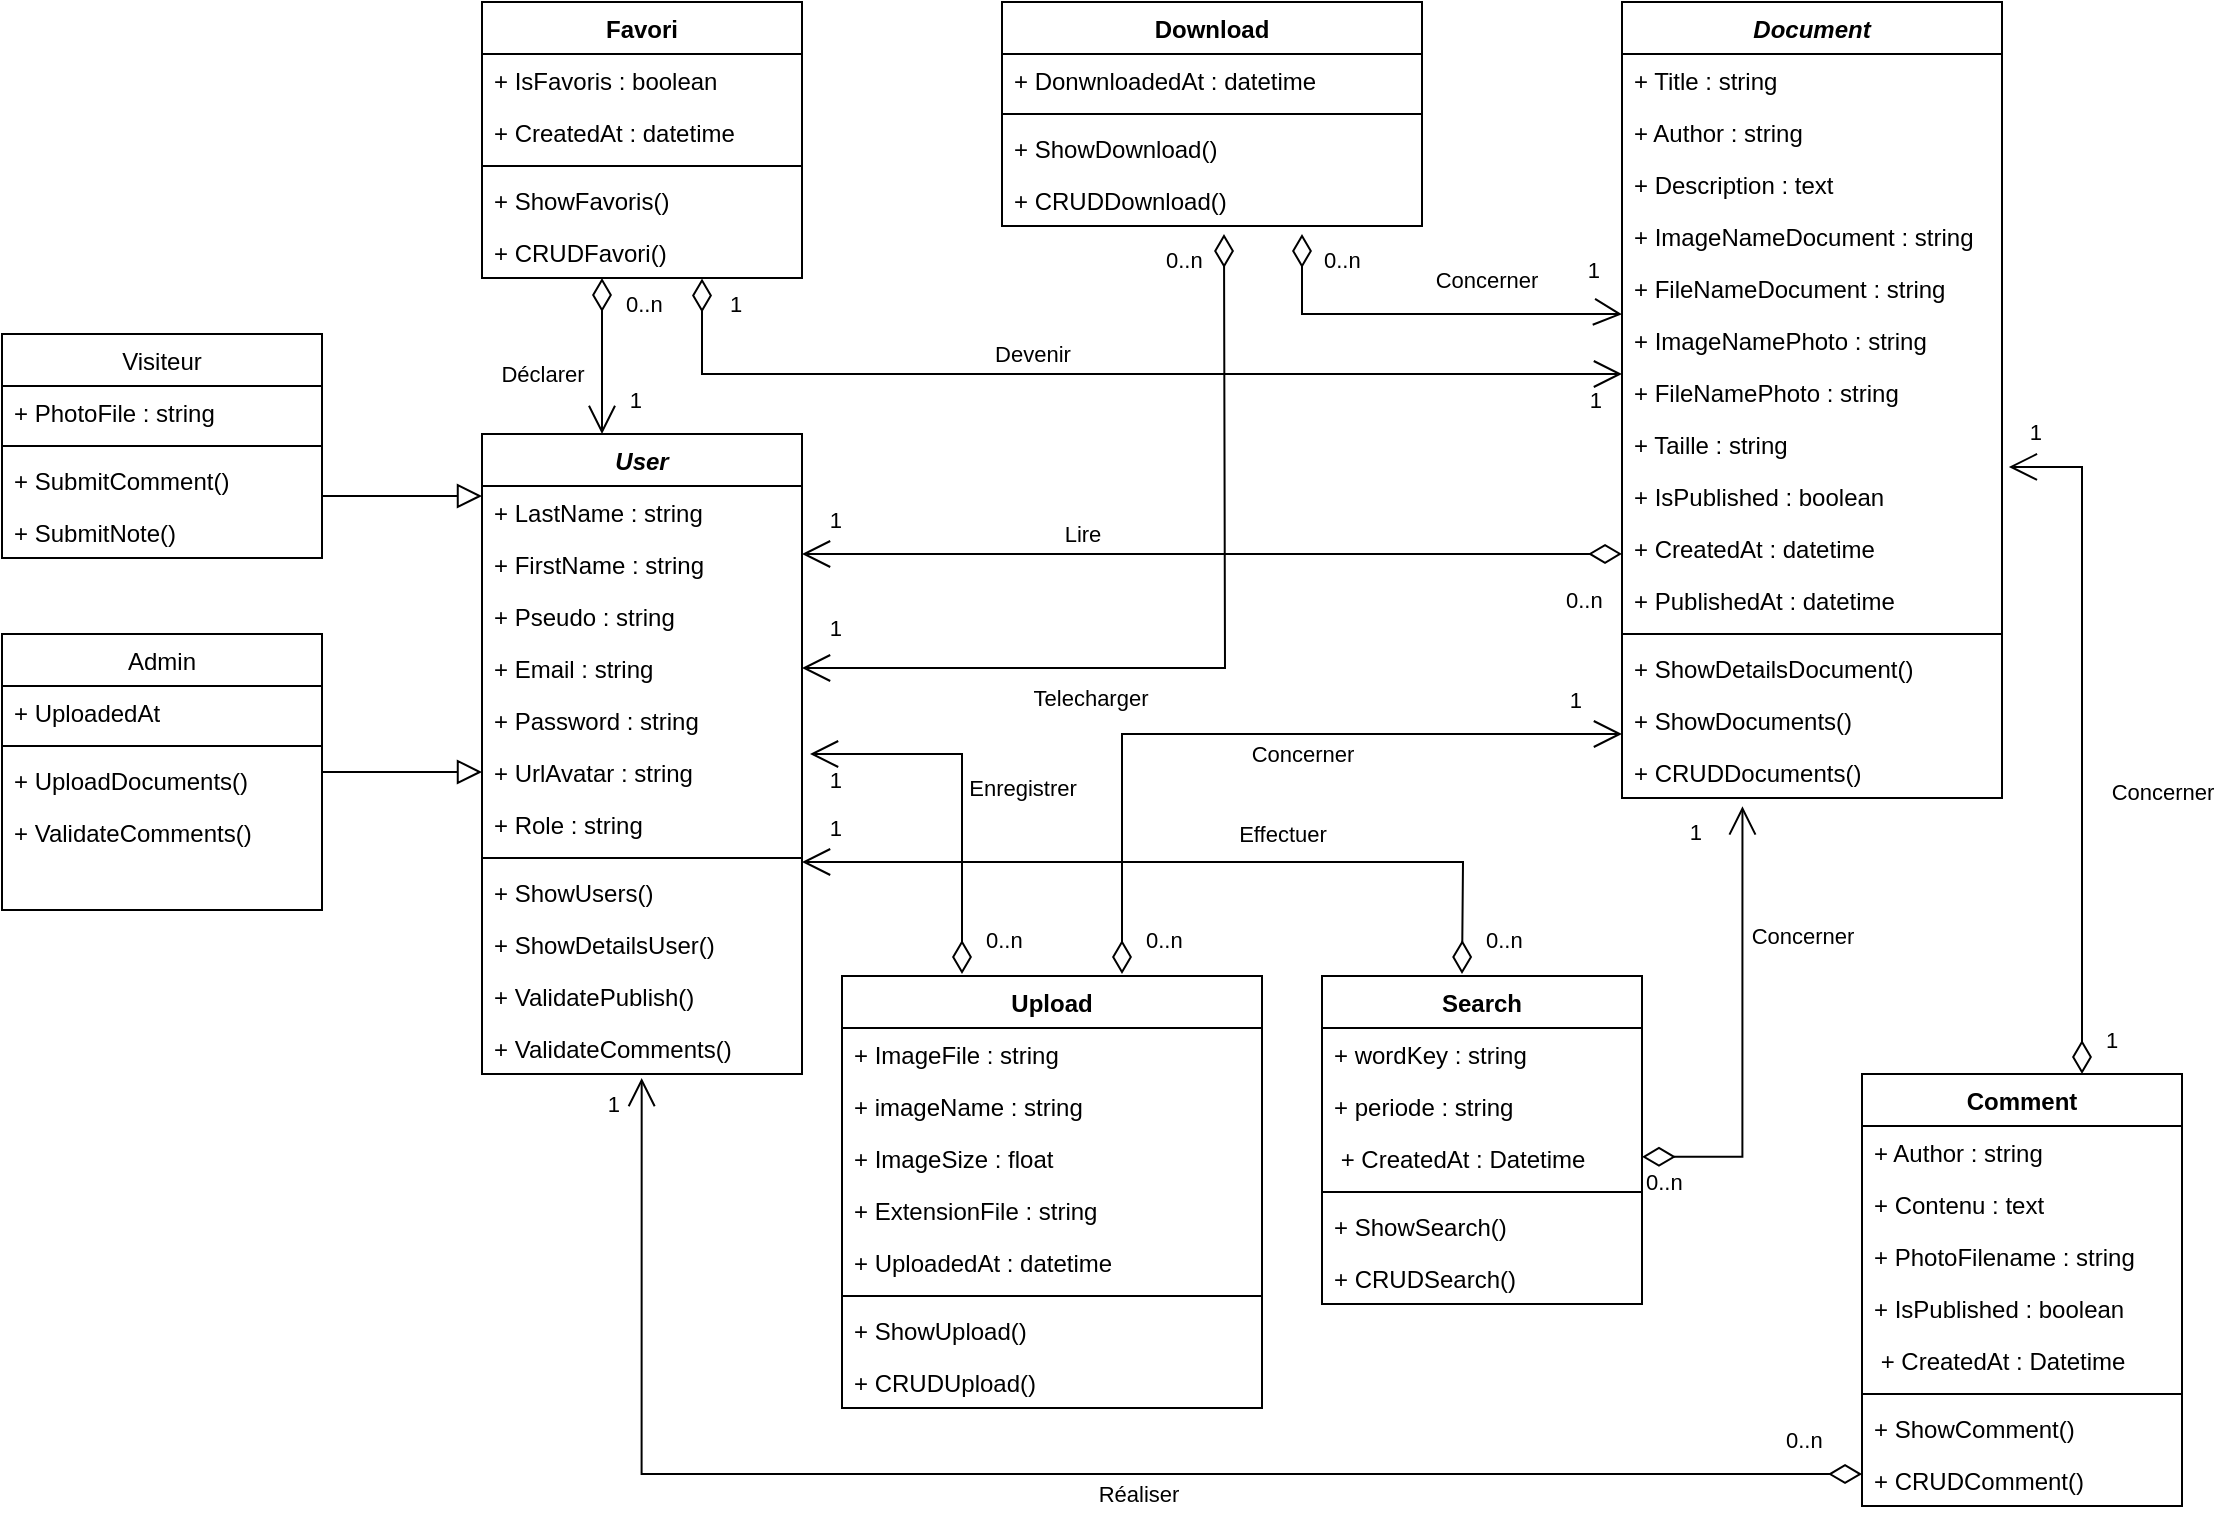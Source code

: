 <mxfile version="24.3.0" type="device">
  <diagram id="C5RBs43oDa-KdzZeNtuy" name="Page-1">
    <mxGraphModel dx="2093" dy="945" grid="1" gridSize="10" guides="1" tooltips="1" connect="1" arrows="1" fold="1" page="1" pageScale="1" pageWidth="1169" pageHeight="827" math="0" shadow="0">
      <root>
        <mxCell id="WIyWlLk6GJQsqaUBKTNV-0" />
        <mxCell id="WIyWlLk6GJQsqaUBKTNV-1" parent="WIyWlLk6GJQsqaUBKTNV-0" />
        <mxCell id="zkfFHV4jXpPFQw0GAbJ--0" value="User" style="swimlane;fontStyle=3;align=center;verticalAlign=top;childLayout=stackLayout;horizontal=1;startSize=26;horizontalStack=0;resizeParent=1;resizeLast=0;collapsible=1;marginBottom=0;rounded=0;shadow=0;strokeWidth=1;" parent="WIyWlLk6GJQsqaUBKTNV-1" vertex="1">
          <mxGeometry x="270" y="230" width="160" height="320" as="geometry">
            <mxRectangle x="220" y="120" width="160" height="26" as="alternateBounds" />
          </mxGeometry>
        </mxCell>
        <mxCell id="zkfFHV4jXpPFQw0GAbJ--1" value="+ LastName : string" style="text;align=left;verticalAlign=top;spacingLeft=4;spacingRight=4;overflow=hidden;rotatable=0;points=[[0,0.5],[1,0.5]];portConstraint=eastwest;" parent="zkfFHV4jXpPFQw0GAbJ--0" vertex="1">
          <mxGeometry y="26" width="160" height="26" as="geometry" />
        </mxCell>
        <mxCell id="0R2RcXGvPVhRUqyO5nps-0" value="+ FirstName : string" style="text;align=left;verticalAlign=top;spacingLeft=4;spacingRight=4;overflow=hidden;rotatable=0;points=[[0,0.5],[1,0.5]];portConstraint=eastwest;" parent="zkfFHV4jXpPFQw0GAbJ--0" vertex="1">
          <mxGeometry y="52" width="160" height="26" as="geometry" />
        </mxCell>
        <mxCell id="zkfFHV4jXpPFQw0GAbJ--2" value="+ Pseudo : string" style="text;align=left;verticalAlign=top;spacingLeft=4;spacingRight=4;overflow=hidden;rotatable=0;points=[[0,0.5],[1,0.5]];portConstraint=eastwest;rounded=0;shadow=0;html=0;" parent="zkfFHV4jXpPFQw0GAbJ--0" vertex="1">
          <mxGeometry y="78" width="160" height="26" as="geometry" />
        </mxCell>
        <mxCell id="0R2RcXGvPVhRUqyO5nps-1" value="+ Email : string" style="text;align=left;verticalAlign=top;spacingLeft=4;spacingRight=4;overflow=hidden;rotatable=0;points=[[0,0.5],[1,0.5]];portConstraint=eastwest;rounded=0;shadow=0;html=0;" parent="zkfFHV4jXpPFQw0GAbJ--0" vertex="1">
          <mxGeometry y="104" width="160" height="26" as="geometry" />
        </mxCell>
        <mxCell id="0R2RcXGvPVhRUqyO5nps-2" value="+ Password : string" style="text;align=left;verticalAlign=top;spacingLeft=4;spacingRight=4;overflow=hidden;rotatable=0;points=[[0,0.5],[1,0.5]];portConstraint=eastwest;rounded=0;shadow=0;html=0;" parent="zkfFHV4jXpPFQw0GAbJ--0" vertex="1">
          <mxGeometry y="130" width="160" height="26" as="geometry" />
        </mxCell>
        <mxCell id="05NE1yei_IyQvB8jAO2d-2" value="+ UrlAvatar : string" style="text;align=left;verticalAlign=top;spacingLeft=4;spacingRight=4;overflow=hidden;rotatable=0;points=[[0,0.5],[1,0.5]];portConstraint=eastwest;rounded=0;shadow=0;html=0;" parent="zkfFHV4jXpPFQw0GAbJ--0" vertex="1">
          <mxGeometry y="156" width="160" height="26" as="geometry" />
        </mxCell>
        <mxCell id="zkfFHV4jXpPFQw0GAbJ--3" value="+ Role : string" style="text;align=left;verticalAlign=top;spacingLeft=4;spacingRight=4;overflow=hidden;rotatable=0;points=[[0,0.5],[1,0.5]];portConstraint=eastwest;rounded=0;shadow=0;html=0;" parent="zkfFHV4jXpPFQw0GAbJ--0" vertex="1">
          <mxGeometry y="182" width="160" height="26" as="geometry" />
        </mxCell>
        <mxCell id="zkfFHV4jXpPFQw0GAbJ--4" value="" style="line;html=1;strokeWidth=1;align=left;verticalAlign=middle;spacingTop=-1;spacingLeft=3;spacingRight=3;rotatable=0;labelPosition=right;points=[];portConstraint=eastwest;" parent="zkfFHV4jXpPFQw0GAbJ--0" vertex="1">
          <mxGeometry y="208" width="160" height="8" as="geometry" />
        </mxCell>
        <mxCell id="zkfFHV4jXpPFQw0GAbJ--11" value="+ ShowUsers()" style="text;align=left;verticalAlign=top;spacingLeft=4;spacingRight=4;overflow=hidden;rotatable=0;points=[[0,0.5],[1,0.5]];portConstraint=eastwest;" parent="zkfFHV4jXpPFQw0GAbJ--0" vertex="1">
          <mxGeometry y="216" width="160" height="26" as="geometry" />
        </mxCell>
        <mxCell id="_pOLX_CB5jtElPxN_dsU-10" value="+ ShowDetailsUser()" style="text;align=left;verticalAlign=top;spacingLeft=4;spacingRight=4;overflow=hidden;rotatable=0;points=[[0,0.5],[1,0.5]];portConstraint=eastwest;" parent="zkfFHV4jXpPFQw0GAbJ--0" vertex="1">
          <mxGeometry y="242" width="160" height="26" as="geometry" />
        </mxCell>
        <mxCell id="_pOLX_CB5jtElPxN_dsU-11" value="+ ValidatePublish()" style="text;align=left;verticalAlign=top;spacingLeft=4;spacingRight=4;overflow=hidden;rotatable=0;points=[[0,0.5],[1,0.5]];portConstraint=eastwest;" parent="zkfFHV4jXpPFQw0GAbJ--0" vertex="1">
          <mxGeometry y="268" width="160" height="26" as="geometry" />
        </mxCell>
        <mxCell id="0R2RcXGvPVhRUqyO5nps-5" value="+ ValidateComments()" style="text;align=left;verticalAlign=top;spacingLeft=4;spacingRight=4;overflow=hidden;rotatable=0;points=[[0,0.5],[1,0.5]];portConstraint=eastwest;" parent="zkfFHV4jXpPFQw0GAbJ--0" vertex="1">
          <mxGeometry y="294" width="160" height="26" as="geometry" />
        </mxCell>
        <mxCell id="zkfFHV4jXpPFQw0GAbJ--6" value="Visiteur" style="swimlane;fontStyle=0;align=center;verticalAlign=top;childLayout=stackLayout;horizontal=1;startSize=26;horizontalStack=0;resizeParent=1;resizeLast=0;collapsible=1;marginBottom=0;rounded=0;shadow=0;strokeWidth=1;" parent="WIyWlLk6GJQsqaUBKTNV-1" vertex="1">
          <mxGeometry x="30" y="180" width="160" height="112" as="geometry">
            <mxRectangle x="130" y="380" width="160" height="26" as="alternateBounds" />
          </mxGeometry>
        </mxCell>
        <mxCell id="zkfFHV4jXpPFQw0GAbJ--7" value="+ PhotoFile : string" style="text;align=left;verticalAlign=top;spacingLeft=4;spacingRight=4;overflow=hidden;rotatable=0;points=[[0,0.5],[1,0.5]];portConstraint=eastwest;" parent="zkfFHV4jXpPFQw0GAbJ--6" vertex="1">
          <mxGeometry y="26" width="160" height="26" as="geometry" />
        </mxCell>
        <mxCell id="zkfFHV4jXpPFQw0GAbJ--9" value="" style="line;html=1;strokeWidth=1;align=left;verticalAlign=middle;spacingTop=-1;spacingLeft=3;spacingRight=3;rotatable=0;labelPosition=right;points=[];portConstraint=eastwest;" parent="zkfFHV4jXpPFQw0GAbJ--6" vertex="1">
          <mxGeometry y="52" width="160" height="8" as="geometry" />
        </mxCell>
        <mxCell id="zkfFHV4jXpPFQw0GAbJ--10" value="+ SubmitComment()" style="text;align=left;verticalAlign=top;spacingLeft=4;spacingRight=4;overflow=hidden;rotatable=0;points=[[0,0.5],[1,0.5]];portConstraint=eastwest;fontStyle=0" parent="zkfFHV4jXpPFQw0GAbJ--6" vertex="1">
          <mxGeometry y="60" width="160" height="26" as="geometry" />
        </mxCell>
        <mxCell id="0R2RcXGvPVhRUqyO5nps-4" value="+ SubmitNote()" style="text;align=left;verticalAlign=top;spacingLeft=4;spacingRight=4;overflow=hidden;rotatable=0;points=[[0,0.5],[1,0.5]];portConstraint=eastwest;fontStyle=0" parent="zkfFHV4jXpPFQw0GAbJ--6" vertex="1">
          <mxGeometry y="86" width="160" height="26" as="geometry" />
        </mxCell>
        <mxCell id="zkfFHV4jXpPFQw0GAbJ--12" value="" style="endArrow=block;endSize=10;endFill=0;shadow=0;strokeWidth=1;rounded=0;curved=0;edgeStyle=elbowEdgeStyle;elbow=vertical;" parent="WIyWlLk6GJQsqaUBKTNV-1" source="zkfFHV4jXpPFQw0GAbJ--6" target="zkfFHV4jXpPFQw0GAbJ--0" edge="1">
          <mxGeometry width="160" relative="1" as="geometry">
            <mxPoint x="200" y="203" as="sourcePoint" />
            <mxPoint x="200" y="203" as="targetPoint" />
          </mxGeometry>
        </mxCell>
        <mxCell id="zkfFHV4jXpPFQw0GAbJ--13" value="Admin" style="swimlane;fontStyle=0;align=center;verticalAlign=top;childLayout=stackLayout;horizontal=1;startSize=26;horizontalStack=0;resizeParent=1;resizeLast=0;collapsible=1;marginBottom=0;rounded=0;shadow=0;strokeWidth=1;" parent="WIyWlLk6GJQsqaUBKTNV-1" vertex="1">
          <mxGeometry x="30" y="330" width="160" height="138" as="geometry">
            <mxRectangle x="340" y="380" width="170" height="26" as="alternateBounds" />
          </mxGeometry>
        </mxCell>
        <mxCell id="zkfFHV4jXpPFQw0GAbJ--14" value="+ UploadedAt" style="text;align=left;verticalAlign=top;spacingLeft=4;spacingRight=4;overflow=hidden;rotatable=0;points=[[0,0.5],[1,0.5]];portConstraint=eastwest;" parent="zkfFHV4jXpPFQw0GAbJ--13" vertex="1">
          <mxGeometry y="26" width="160" height="26" as="geometry" />
        </mxCell>
        <mxCell id="zkfFHV4jXpPFQw0GAbJ--15" value="" style="line;html=1;strokeWidth=1;align=left;verticalAlign=middle;spacingTop=-1;spacingLeft=3;spacingRight=3;rotatable=0;labelPosition=right;points=[];portConstraint=eastwest;" parent="zkfFHV4jXpPFQw0GAbJ--13" vertex="1">
          <mxGeometry y="52" width="160" height="8" as="geometry" />
        </mxCell>
        <mxCell id="0R2RcXGvPVhRUqyO5nps-6" value="+ UploadDocuments()" style="text;align=left;verticalAlign=top;spacingLeft=4;spacingRight=4;overflow=hidden;rotatable=0;points=[[0,0.5],[1,0.5]];portConstraint=eastwest;" parent="zkfFHV4jXpPFQw0GAbJ--13" vertex="1">
          <mxGeometry y="60" width="160" height="26" as="geometry" />
        </mxCell>
        <mxCell id="zJRg4W7yH1CVbP63N4m2-11" value="+ ValidateComments()" style="text;align=left;verticalAlign=top;spacingLeft=4;spacingRight=4;overflow=hidden;rotatable=0;points=[[0,0.5],[1,0.5]];portConstraint=eastwest;" parent="zkfFHV4jXpPFQw0GAbJ--13" vertex="1">
          <mxGeometry y="86" width="160" height="26" as="geometry" />
        </mxCell>
        <mxCell id="zkfFHV4jXpPFQw0GAbJ--16" value="" style="endArrow=block;endSize=10;endFill=0;shadow=0;strokeWidth=1;rounded=0;curved=0;edgeStyle=elbowEdgeStyle;elbow=vertical;" parent="WIyWlLk6GJQsqaUBKTNV-1" source="zkfFHV4jXpPFQw0GAbJ--13" target="zkfFHV4jXpPFQw0GAbJ--0" edge="1">
          <mxGeometry width="160" relative="1" as="geometry">
            <mxPoint x="210" y="373" as="sourcePoint" />
            <mxPoint x="310" y="271" as="targetPoint" />
          </mxGeometry>
        </mxCell>
        <mxCell id="zkfFHV4jXpPFQw0GAbJ--17" value="Document" style="swimlane;fontStyle=3;align=center;verticalAlign=top;childLayout=stackLayout;horizontal=1;startSize=26;horizontalStack=0;resizeParent=1;resizeLast=0;collapsible=1;marginBottom=0;rounded=0;shadow=0;strokeWidth=1;" parent="WIyWlLk6GJQsqaUBKTNV-1" vertex="1">
          <mxGeometry x="840" y="14" width="190" height="398" as="geometry">
            <mxRectangle x="550" y="140" width="160" height="26" as="alternateBounds" />
          </mxGeometry>
        </mxCell>
        <mxCell id="zkfFHV4jXpPFQw0GAbJ--18" value="+ Title : string " style="text;align=left;verticalAlign=top;spacingLeft=4;spacingRight=4;overflow=hidden;rotatable=0;points=[[0,0.5],[1,0.5]];portConstraint=eastwest;" parent="zkfFHV4jXpPFQw0GAbJ--17" vertex="1">
          <mxGeometry y="26" width="190" height="26" as="geometry" />
        </mxCell>
        <mxCell id="0R2RcXGvPVhRUqyO5nps-24" value="+ Author : string" style="text;align=left;verticalAlign=top;spacingLeft=4;spacingRight=4;overflow=hidden;rotatable=0;points=[[0,0.5],[1,0.5]];portConstraint=eastwest;" parent="zkfFHV4jXpPFQw0GAbJ--17" vertex="1">
          <mxGeometry y="52" width="190" height="26" as="geometry" />
        </mxCell>
        <mxCell id="05NE1yei_IyQvB8jAO2d-0" value="+ Description : text" style="text;align=left;verticalAlign=top;spacingLeft=4;spacingRight=4;overflow=hidden;rotatable=0;points=[[0,0.5],[1,0.5]];portConstraint=eastwest;" parent="zkfFHV4jXpPFQw0GAbJ--17" vertex="1">
          <mxGeometry y="78" width="190" height="26" as="geometry" />
        </mxCell>
        <mxCell id="zkfFHV4jXpPFQw0GAbJ--19" value="+ ImageNameDocument : string " style="text;align=left;verticalAlign=top;spacingLeft=4;spacingRight=4;overflow=hidden;rotatable=0;points=[[0,0.5],[1,0.5]];portConstraint=eastwest;rounded=0;shadow=0;html=0;" parent="zkfFHV4jXpPFQw0GAbJ--17" vertex="1">
          <mxGeometry y="104" width="190" height="26" as="geometry" />
        </mxCell>
        <mxCell id="zkfFHV4jXpPFQw0GAbJ--20" value="+ FileNameDocument : string" style="text;align=left;verticalAlign=top;spacingLeft=4;spacingRight=4;overflow=hidden;rotatable=0;points=[[0,0.5],[1,0.5]];portConstraint=eastwest;rounded=0;shadow=0;html=0;" parent="zkfFHV4jXpPFQw0GAbJ--17" vertex="1">
          <mxGeometry y="130" width="190" height="26" as="geometry" />
        </mxCell>
        <mxCell id="zkfFHV4jXpPFQw0GAbJ--22" value="+ ImageNamePhoto : string" style="text;align=left;verticalAlign=top;spacingLeft=4;spacingRight=4;overflow=hidden;rotatable=0;points=[[0,0.5],[1,0.5]];portConstraint=eastwest;rounded=0;shadow=0;html=0;" parent="zkfFHV4jXpPFQw0GAbJ--17" vertex="1">
          <mxGeometry y="156" width="190" height="26" as="geometry" />
        </mxCell>
        <mxCell id="_SczSkAzsu7XPRIjm4MB-0" value="+ FileNamePhoto : string" style="text;align=left;verticalAlign=top;spacingLeft=4;spacingRight=4;overflow=hidden;rotatable=0;points=[[0,0.5],[1,0.5]];portConstraint=eastwest;rounded=0;shadow=0;html=0;" vertex="1" parent="zkfFHV4jXpPFQw0GAbJ--17">
          <mxGeometry y="182" width="190" height="26" as="geometry" />
        </mxCell>
        <mxCell id="zkfFHV4jXpPFQw0GAbJ--21" value="+ Taille : string" style="text;align=left;verticalAlign=top;spacingLeft=4;spacingRight=4;overflow=hidden;rotatable=0;points=[[0,0.5],[1,0.5]];portConstraint=eastwest;rounded=0;shadow=0;html=0;" parent="zkfFHV4jXpPFQw0GAbJ--17" vertex="1">
          <mxGeometry y="208" width="190" height="26" as="geometry" />
        </mxCell>
        <mxCell id="9rdChs6f1loTLki7GCV--1" value="+ IsPublished : boolean" style="text;align=left;verticalAlign=top;spacingLeft=4;spacingRight=4;overflow=hidden;rotatable=0;points=[[0,0.5],[1,0.5]];portConstraint=eastwest;rounded=0;shadow=0;html=0;" parent="zkfFHV4jXpPFQw0GAbJ--17" vertex="1">
          <mxGeometry y="234" width="190" height="26" as="geometry" />
        </mxCell>
        <mxCell id="0R2RcXGvPVhRUqyO5nps-3" value="+ CreatedAt : datetime " style="text;align=left;verticalAlign=top;spacingLeft=4;spacingRight=4;overflow=hidden;rotatable=0;points=[[0,0.5],[1,0.5]];portConstraint=eastwest;rounded=0;shadow=0;html=0;" parent="zkfFHV4jXpPFQw0GAbJ--17" vertex="1">
          <mxGeometry y="260" width="190" height="26" as="geometry" />
        </mxCell>
        <mxCell id="0R2RcXGvPVhRUqyO5nps-25" value="+ PublishedAt : datetime" style="text;align=left;verticalAlign=top;spacingLeft=4;spacingRight=4;overflow=hidden;rotatable=0;points=[[0,0.5],[1,0.5]];portConstraint=eastwest;rounded=0;shadow=0;html=0;" parent="zkfFHV4jXpPFQw0GAbJ--17" vertex="1">
          <mxGeometry y="286" width="190" height="26" as="geometry" />
        </mxCell>
        <mxCell id="zkfFHV4jXpPFQw0GAbJ--23" value="" style="line;html=1;strokeWidth=1;align=left;verticalAlign=middle;spacingTop=-1;spacingLeft=3;spacingRight=3;rotatable=0;labelPosition=right;points=[];portConstraint=eastwest;" parent="zkfFHV4jXpPFQw0GAbJ--17" vertex="1">
          <mxGeometry y="312" width="190" height="8" as="geometry" />
        </mxCell>
        <mxCell id="zkfFHV4jXpPFQw0GAbJ--24" value="+ ShowDetailsDocument()" style="text;align=left;verticalAlign=top;spacingLeft=4;spacingRight=4;overflow=hidden;rotatable=0;points=[[0,0.5],[1,0.5]];portConstraint=eastwest;" parent="zkfFHV4jXpPFQw0GAbJ--17" vertex="1">
          <mxGeometry y="320" width="190" height="26" as="geometry" />
        </mxCell>
        <mxCell id="zkfFHV4jXpPFQw0GAbJ--25" value="+ ShowDocuments()" style="text;align=left;verticalAlign=top;spacingLeft=4;spacingRight=4;overflow=hidden;rotatable=0;points=[[0,0.5],[1,0.5]];portConstraint=eastwest;" parent="zkfFHV4jXpPFQw0GAbJ--17" vertex="1">
          <mxGeometry y="346" width="190" height="26" as="geometry" />
        </mxCell>
        <mxCell id="zJRg4W7yH1CVbP63N4m2-26" value="Lire" style="endArrow=open;html=1;endSize=12;startArrow=diamondThin;startSize=14;startFill=0;edgeStyle=orthogonalEdgeStyle;rounded=0;exitX=0;exitY=0.615;exitDx=0;exitDy=0;exitPerimeter=0;" parent="zkfFHV4jXpPFQw0GAbJ--17" edge="1" source="0R2RcXGvPVhRUqyO5nps-3">
          <mxGeometry x="0.317" y="-10" relative="1" as="geometry">
            <mxPoint x="-10" y="296" as="sourcePoint" />
            <mxPoint x="-410" y="276" as="targetPoint" />
            <Array as="points" />
            <mxPoint as="offset" />
          </mxGeometry>
        </mxCell>
        <mxCell id="zJRg4W7yH1CVbP63N4m2-27" value="0..n" style="edgeLabel;resizable=0;html=1;align=left;verticalAlign=top;" parent="zJRg4W7yH1CVbP63N4m2-26" connectable="0" vertex="1">
          <mxGeometry x="-1" relative="1" as="geometry">
            <mxPoint x="-30" y="10" as="offset" />
          </mxGeometry>
        </mxCell>
        <mxCell id="zJRg4W7yH1CVbP63N4m2-28" value="1" style="edgeLabel;resizable=0;html=1;align=right;verticalAlign=top;" parent="zJRg4W7yH1CVbP63N4m2-26" connectable="0" vertex="1">
          <mxGeometry x="1" relative="1" as="geometry">
            <mxPoint x="20" y="-30" as="offset" />
          </mxGeometry>
        </mxCell>
        <mxCell id="_pOLX_CB5jtElPxN_dsU-20" value="+ CRUDDocuments()" style="text;align=left;verticalAlign=top;spacingLeft=4;spacingRight=4;overflow=hidden;rotatable=0;points=[[0,0.5],[1,0.5]];portConstraint=eastwest;" parent="zkfFHV4jXpPFQw0GAbJ--17" vertex="1">
          <mxGeometry y="372" width="190" height="26" as="geometry" />
        </mxCell>
        <mxCell id="0R2RcXGvPVhRUqyO5nps-13" value="Comment" style="swimlane;fontStyle=1;align=center;verticalAlign=top;childLayout=stackLayout;horizontal=1;startSize=26;horizontalStack=0;resizeParent=1;resizeParentMax=0;resizeLast=0;collapsible=1;marginBottom=0;whiteSpace=wrap;html=1;" parent="WIyWlLk6GJQsqaUBKTNV-1" vertex="1">
          <mxGeometry x="960" y="550" width="160" height="216" as="geometry" />
        </mxCell>
        <mxCell id="0R2RcXGvPVhRUqyO5nps-14" value="+ Author : string" style="text;strokeColor=none;fillColor=none;align=left;verticalAlign=top;spacingLeft=4;spacingRight=4;overflow=hidden;rotatable=0;points=[[0,0.5],[1,0.5]];portConstraint=eastwest;whiteSpace=wrap;html=1;" parent="0R2RcXGvPVhRUqyO5nps-13" vertex="1">
          <mxGeometry y="26" width="160" height="26" as="geometry" />
        </mxCell>
        <mxCell id="9rdChs6f1loTLki7GCV--0" value="+ Contenu : text" style="text;strokeColor=none;fillColor=none;align=left;verticalAlign=top;spacingLeft=4;spacingRight=4;overflow=hidden;rotatable=0;points=[[0,0.5],[1,0.5]];portConstraint=eastwest;whiteSpace=wrap;html=1;" parent="0R2RcXGvPVhRUqyO5nps-13" vertex="1">
          <mxGeometry y="52" width="160" height="26" as="geometry" />
        </mxCell>
        <mxCell id="9rdChs6f1loTLki7GCV--2" value="+ PhotoFilename : string" style="text;strokeColor=none;fillColor=none;align=left;verticalAlign=top;spacingLeft=4;spacingRight=4;overflow=hidden;rotatable=0;points=[[0,0.5],[1,0.5]];portConstraint=eastwest;whiteSpace=wrap;html=1;" parent="0R2RcXGvPVhRUqyO5nps-13" vertex="1">
          <mxGeometry y="78" width="160" height="26" as="geometry" />
        </mxCell>
        <mxCell id="0R2RcXGvPVhRUqyO5nps-23" value="+ IsPublished : boolean" style="text;strokeColor=none;fillColor=none;align=left;verticalAlign=top;spacingLeft=4;spacingRight=4;overflow=hidden;rotatable=0;points=[[0,0.5],[1,0.5]];portConstraint=eastwest;whiteSpace=wrap;html=1;" parent="0R2RcXGvPVhRUqyO5nps-13" vertex="1">
          <mxGeometry y="104" width="160" height="26" as="geometry" />
        </mxCell>
        <mxCell id="0R2RcXGvPVhRUqyO5nps-17" value="&amp;nbsp;+ CreatedAt : Datetime" style="text;strokeColor=none;fillColor=none;align=left;verticalAlign=top;spacingLeft=4;spacingRight=4;overflow=hidden;rotatable=0;points=[[0,0.5],[1,0.5]];portConstraint=eastwest;whiteSpace=wrap;html=1;" parent="0R2RcXGvPVhRUqyO5nps-13" vertex="1">
          <mxGeometry y="130" width="160" height="26" as="geometry" />
        </mxCell>
        <mxCell id="0R2RcXGvPVhRUqyO5nps-15" value="" style="line;strokeWidth=1;fillColor=none;align=left;verticalAlign=middle;spacingTop=-1;spacingLeft=3;spacingRight=3;rotatable=0;labelPosition=right;points=[];portConstraint=eastwest;strokeColor=inherit;" parent="0R2RcXGvPVhRUqyO5nps-13" vertex="1">
          <mxGeometry y="156" width="160" height="8" as="geometry" />
        </mxCell>
        <mxCell id="_pOLX_CB5jtElPxN_dsU-21" value="+ ShowComment()" style="text;strokeColor=none;fillColor=none;align=left;verticalAlign=top;spacingLeft=4;spacingRight=4;overflow=hidden;rotatable=0;points=[[0,0.5],[1,0.5]];portConstraint=eastwest;whiteSpace=wrap;html=1;" parent="0R2RcXGvPVhRUqyO5nps-13" vertex="1">
          <mxGeometry y="164" width="160" height="26" as="geometry" />
        </mxCell>
        <mxCell id="0R2RcXGvPVhRUqyO5nps-16" value="+ CRUDComment()" style="text;strokeColor=none;fillColor=none;align=left;verticalAlign=top;spacingLeft=4;spacingRight=4;overflow=hidden;rotatable=0;points=[[0,0.5],[1,0.5]];portConstraint=eastwest;whiteSpace=wrap;html=1;" parent="0R2RcXGvPVhRUqyO5nps-13" vertex="1">
          <mxGeometry y="190" width="160" height="26" as="geometry" />
        </mxCell>
        <mxCell id="0R2RcXGvPVhRUqyO5nps-18" value="Favori" style="swimlane;fontStyle=1;align=center;verticalAlign=top;childLayout=stackLayout;horizontal=1;startSize=26;horizontalStack=0;resizeParent=1;resizeParentMax=0;resizeLast=0;collapsible=1;marginBottom=0;whiteSpace=wrap;html=1;" parent="WIyWlLk6GJQsqaUBKTNV-1" vertex="1">
          <mxGeometry x="270" y="14" width="160" height="138" as="geometry" />
        </mxCell>
        <mxCell id="0R2RcXGvPVhRUqyO5nps-19" value="+ IsFavoris : boolean&amp;nbsp;" style="text;strokeColor=none;fillColor=none;align=left;verticalAlign=top;spacingLeft=4;spacingRight=4;overflow=hidden;rotatable=0;points=[[0,0.5],[1,0.5]];portConstraint=eastwest;whiteSpace=wrap;html=1;" parent="0R2RcXGvPVhRUqyO5nps-18" vertex="1">
          <mxGeometry y="26" width="160" height="26" as="geometry" />
        </mxCell>
        <mxCell id="0R2RcXGvPVhRUqyO5nps-20" value="+ CreatedAt : datetime" style="text;strokeColor=none;fillColor=none;align=left;verticalAlign=top;spacingLeft=4;spacingRight=4;overflow=hidden;rotatable=0;points=[[0,0.5],[1,0.5]];portConstraint=eastwest;whiteSpace=wrap;html=1;" parent="0R2RcXGvPVhRUqyO5nps-18" vertex="1">
          <mxGeometry y="52" width="160" height="26" as="geometry" />
        </mxCell>
        <mxCell id="0R2RcXGvPVhRUqyO5nps-21" value="" style="line;strokeWidth=1;fillColor=none;align=left;verticalAlign=middle;spacingTop=-1;spacingLeft=3;spacingRight=3;rotatable=0;labelPosition=right;points=[];portConstraint=eastwest;strokeColor=inherit;" parent="0R2RcXGvPVhRUqyO5nps-18" vertex="1">
          <mxGeometry y="78" width="160" height="8" as="geometry" />
        </mxCell>
        <mxCell id="0R2RcXGvPVhRUqyO5nps-22" value="+ ShowFavoris()" style="text;strokeColor=none;fillColor=none;align=left;verticalAlign=top;spacingLeft=4;spacingRight=4;overflow=hidden;rotatable=0;points=[[0,0.5],[1,0.5]];portConstraint=eastwest;whiteSpace=wrap;html=1;" parent="0R2RcXGvPVhRUqyO5nps-18" vertex="1">
          <mxGeometry y="86" width="160" height="26" as="geometry" />
        </mxCell>
        <mxCell id="_pOLX_CB5jtElPxN_dsU-22" value="+ CRUDFavori()" style="text;strokeColor=none;fillColor=none;align=left;verticalAlign=top;spacingLeft=4;spacingRight=4;overflow=hidden;rotatable=0;points=[[0,0.5],[1,0.5]];portConstraint=eastwest;whiteSpace=wrap;html=1;" parent="0R2RcXGvPVhRUqyO5nps-18" vertex="1">
          <mxGeometry y="112" width="160" height="26" as="geometry" />
        </mxCell>
        <mxCell id="zJRg4W7yH1CVbP63N4m2-0" value="Download" style="swimlane;fontStyle=1;align=center;verticalAlign=top;childLayout=stackLayout;horizontal=1;startSize=26;horizontalStack=0;resizeParent=1;resizeParentMax=0;resizeLast=0;collapsible=1;marginBottom=0;whiteSpace=wrap;html=1;" parent="WIyWlLk6GJQsqaUBKTNV-1" vertex="1">
          <mxGeometry x="530" y="14" width="210" height="112" as="geometry" />
        </mxCell>
        <mxCell id="zJRg4W7yH1CVbP63N4m2-1" value="+ DonwnloadedAt : datetime" style="text;strokeColor=none;fillColor=none;align=left;verticalAlign=top;spacingLeft=4;spacingRight=4;overflow=hidden;rotatable=0;points=[[0,0.5],[1,0.5]];portConstraint=eastwest;whiteSpace=wrap;html=1;" parent="zJRg4W7yH1CVbP63N4m2-0" vertex="1">
          <mxGeometry y="26" width="210" height="26" as="geometry" />
        </mxCell>
        <mxCell id="zJRg4W7yH1CVbP63N4m2-3" value="" style="line;strokeWidth=1;fillColor=none;align=left;verticalAlign=middle;spacingTop=-1;spacingLeft=3;spacingRight=3;rotatable=0;labelPosition=right;points=[];portConstraint=eastwest;strokeColor=inherit;" parent="zJRg4W7yH1CVbP63N4m2-0" vertex="1">
          <mxGeometry y="52" width="210" height="8" as="geometry" />
        </mxCell>
        <mxCell id="_pOLX_CB5jtElPxN_dsU-23" value="+ ShowDownload()" style="text;strokeColor=none;fillColor=none;align=left;verticalAlign=top;spacingLeft=4;spacingRight=4;overflow=hidden;rotatable=0;points=[[0,0.5],[1,0.5]];portConstraint=eastwest;whiteSpace=wrap;html=1;" parent="zJRg4W7yH1CVbP63N4m2-0" vertex="1">
          <mxGeometry y="60" width="210" height="26" as="geometry" />
        </mxCell>
        <mxCell id="zJRg4W7yH1CVbP63N4m2-4" value="+ CRUDDownload()" style="text;strokeColor=none;fillColor=none;align=left;verticalAlign=top;spacingLeft=4;spacingRight=4;overflow=hidden;rotatable=0;points=[[0,0.5],[1,0.5]];portConstraint=eastwest;whiteSpace=wrap;html=1;" parent="zJRg4W7yH1CVbP63N4m2-0" vertex="1">
          <mxGeometry y="86" width="210" height="26" as="geometry" />
        </mxCell>
        <mxCell id="zJRg4W7yH1CVbP63N4m2-5" value="Search" style="swimlane;fontStyle=1;align=center;verticalAlign=top;childLayout=stackLayout;horizontal=1;startSize=26;horizontalStack=0;resizeParent=1;resizeParentMax=0;resizeLast=0;collapsible=1;marginBottom=0;whiteSpace=wrap;html=1;" parent="WIyWlLk6GJQsqaUBKTNV-1" vertex="1">
          <mxGeometry x="690" y="501" width="160" height="164" as="geometry" />
        </mxCell>
        <mxCell id="zJRg4W7yH1CVbP63N4m2-6" value="+ wordKey : string" style="text;strokeColor=none;fillColor=none;align=left;verticalAlign=top;spacingLeft=4;spacingRight=4;overflow=hidden;rotatable=0;points=[[0,0.5],[1,0.5]];portConstraint=eastwest;whiteSpace=wrap;html=1;" parent="zJRg4W7yH1CVbP63N4m2-5" vertex="1">
          <mxGeometry y="26" width="160" height="26" as="geometry" />
        </mxCell>
        <mxCell id="zJRg4W7yH1CVbP63N4m2-7" value="+ periode : string" style="text;strokeColor=none;fillColor=none;align=left;verticalAlign=top;spacingLeft=4;spacingRight=4;overflow=hidden;rotatable=0;points=[[0,0.5],[1,0.5]];portConstraint=eastwest;whiteSpace=wrap;html=1;" parent="zJRg4W7yH1CVbP63N4m2-5" vertex="1">
          <mxGeometry y="52" width="160" height="26" as="geometry" />
        </mxCell>
        <mxCell id="zJRg4W7yH1CVbP63N4m2-8" value="&amp;nbsp;+ CreatedAt : Datetime" style="text;strokeColor=none;fillColor=none;align=left;verticalAlign=top;spacingLeft=4;spacingRight=4;overflow=hidden;rotatable=0;points=[[0,0.5],[1,0.5]];portConstraint=eastwest;whiteSpace=wrap;html=1;" parent="zJRg4W7yH1CVbP63N4m2-5" vertex="1">
          <mxGeometry y="78" width="160" height="26" as="geometry" />
        </mxCell>
        <mxCell id="zJRg4W7yH1CVbP63N4m2-9" value="" style="line;strokeWidth=1;fillColor=none;align=left;verticalAlign=middle;spacingTop=-1;spacingLeft=3;spacingRight=3;rotatable=0;labelPosition=right;points=[];portConstraint=eastwest;strokeColor=inherit;" parent="zJRg4W7yH1CVbP63N4m2-5" vertex="1">
          <mxGeometry y="104" width="160" height="8" as="geometry" />
        </mxCell>
        <mxCell id="_pOLX_CB5jtElPxN_dsU-18" value="+ ShowSearch()" style="text;strokeColor=none;fillColor=none;align=left;verticalAlign=top;spacingLeft=4;spacingRight=4;overflow=hidden;rotatable=0;points=[[0,0.5],[1,0.5]];portConstraint=eastwest;whiteSpace=wrap;html=1;" parent="zJRg4W7yH1CVbP63N4m2-5" vertex="1">
          <mxGeometry y="112" width="160" height="26" as="geometry" />
        </mxCell>
        <mxCell id="zJRg4W7yH1CVbP63N4m2-10" value="+ CRUDSearch()" style="text;strokeColor=none;fillColor=none;align=left;verticalAlign=top;spacingLeft=4;spacingRight=4;overflow=hidden;rotatable=0;points=[[0,0.5],[1,0.5]];portConstraint=eastwest;whiteSpace=wrap;html=1;" parent="zJRg4W7yH1CVbP63N4m2-5" vertex="1">
          <mxGeometry y="138" width="160" height="26" as="geometry" />
        </mxCell>
        <mxCell id="zJRg4W7yH1CVbP63N4m2-29" value="Effectuer" style="endArrow=open;html=1;endSize=12;startArrow=diamondThin;startSize=14;startFill=0;edgeStyle=orthogonalEdgeStyle;rounded=0;exitX=1;exitY=0.75;exitDx=0;exitDy=0;exitPerimeter=0;entryX=1;entryY=0.75;entryDx=0;entryDy=0;entryPerimeter=0;" parent="WIyWlLk6GJQsqaUBKTNV-1" target="zkfFHV4jXpPFQw0GAbJ--4" edge="1">
          <mxGeometry x="-0.242" y="-14" relative="1" as="geometry">
            <mxPoint x="760" y="500" as="sourcePoint" />
            <mxPoint x="440" y="391" as="targetPoint" />
            <mxPoint as="offset" />
          </mxGeometry>
        </mxCell>
        <mxCell id="zJRg4W7yH1CVbP63N4m2-30" value="0..n" style="edgeLabel;resizable=0;html=1;align=left;verticalAlign=top;" parent="zJRg4W7yH1CVbP63N4m2-29" connectable="0" vertex="1">
          <mxGeometry x="-1" relative="1" as="geometry">
            <mxPoint x="10" y="-30" as="offset" />
          </mxGeometry>
        </mxCell>
        <mxCell id="zJRg4W7yH1CVbP63N4m2-31" value="1" style="edgeLabel;resizable=0;html=1;align=right;verticalAlign=top;" parent="zJRg4W7yH1CVbP63N4m2-29" connectable="0" vertex="1">
          <mxGeometry x="1" relative="1" as="geometry">
            <mxPoint x="20" y="-30" as="offset" />
          </mxGeometry>
        </mxCell>
        <mxCell id="zJRg4W7yH1CVbP63N4m2-35" value="Telecharger" style="endArrow=open;html=1;endSize=12;startArrow=diamondThin;startSize=14;startFill=0;edgeStyle=orthogonalEdgeStyle;rounded=0;entryX=1;entryY=0.5;entryDx=0;entryDy=0;" parent="WIyWlLk6GJQsqaUBKTNV-1" target="0R2RcXGvPVhRUqyO5nps-1" edge="1">
          <mxGeometry x="0.327" y="15" relative="1" as="geometry">
            <mxPoint x="641" y="130" as="sourcePoint" />
            <mxPoint x="530" y="230" as="targetPoint" />
            <mxPoint as="offset" />
          </mxGeometry>
        </mxCell>
        <mxCell id="zJRg4W7yH1CVbP63N4m2-36" value="0..n" style="edgeLabel;resizable=0;html=1;align=left;verticalAlign=top;" parent="zJRg4W7yH1CVbP63N4m2-35" connectable="0" vertex="1">
          <mxGeometry x="-1" relative="1" as="geometry">
            <mxPoint x="-31" as="offset" />
          </mxGeometry>
        </mxCell>
        <mxCell id="zJRg4W7yH1CVbP63N4m2-37" value="1" style="edgeLabel;resizable=0;html=1;align=right;verticalAlign=top;" parent="zJRg4W7yH1CVbP63N4m2-35" connectable="0" vertex="1">
          <mxGeometry x="1" relative="1" as="geometry">
            <mxPoint x="20" y="-33" as="offset" />
          </mxGeometry>
        </mxCell>
        <mxCell id="zJRg4W7yH1CVbP63N4m2-38" value="Concerner" style="endArrow=open;html=1;endSize=12;startArrow=diamondThin;startSize=14;startFill=0;edgeStyle=orthogonalEdgeStyle;rounded=0;exitX=0.767;exitY=1.176;exitDx=0;exitDy=0;exitPerimeter=0;entryX=0;entryY=0.007;entryDx=0;entryDy=0;entryPerimeter=0;" parent="WIyWlLk6GJQsqaUBKTNV-1" target="zkfFHV4jXpPFQw0GAbJ--22" edge="1">
          <mxGeometry x="0.323" y="17" relative="1" as="geometry">
            <mxPoint x="680.0" y="129.996" as="sourcePoint" />
            <mxPoint x="830" y="275" as="targetPoint" />
            <Array as="points">
              <mxPoint x="680" y="170" />
              <mxPoint x="838" y="170" />
            </Array>
            <mxPoint as="offset" />
          </mxGeometry>
        </mxCell>
        <mxCell id="zJRg4W7yH1CVbP63N4m2-39" value="0..n" style="edgeLabel;resizable=0;html=1;align=left;verticalAlign=top;" parent="zJRg4W7yH1CVbP63N4m2-38" connectable="0" vertex="1">
          <mxGeometry x="-1" relative="1" as="geometry">
            <mxPoint x="9" as="offset" />
          </mxGeometry>
        </mxCell>
        <mxCell id="zJRg4W7yH1CVbP63N4m2-40" value="1" style="edgeLabel;resizable=0;html=1;align=right;verticalAlign=top;" parent="zJRg4W7yH1CVbP63N4m2-38" connectable="0" vertex="1">
          <mxGeometry x="1" relative="1" as="geometry">
            <mxPoint x="-10" y="-35" as="offset" />
          </mxGeometry>
        </mxCell>
        <mxCell id="zJRg4W7yH1CVbP63N4m2-41" value="Concerner" style="endArrow=open;html=1;endSize=12;startArrow=diamondThin;startSize=14;startFill=0;edgeStyle=orthogonalEdgeStyle;rounded=0;entryX=0.317;entryY=1.161;entryDx=0;entryDy=0;entryPerimeter=0;" parent="WIyWlLk6GJQsqaUBKTNV-1" edge="1" target="_pOLX_CB5jtElPxN_dsU-20">
          <mxGeometry x="0.428" y="-30" relative="1" as="geometry">
            <mxPoint x="850" y="591.41" as="sourcePoint" />
            <mxPoint x="900" y="482" as="targetPoint" />
            <Array as="points">
              <mxPoint x="900" y="591" />
            </Array>
            <mxPoint as="offset" />
          </mxGeometry>
        </mxCell>
        <mxCell id="zJRg4W7yH1CVbP63N4m2-42" value="0..n" style="edgeLabel;resizable=0;html=1;align=left;verticalAlign=top;" parent="zJRg4W7yH1CVbP63N4m2-41" connectable="0" vertex="1">
          <mxGeometry x="-1" relative="1" as="geometry" />
        </mxCell>
        <mxCell id="zJRg4W7yH1CVbP63N4m2-43" value="1" style="edgeLabel;resizable=0;html=1;align=right;verticalAlign=top;" parent="zJRg4W7yH1CVbP63N4m2-41" connectable="0" vertex="1">
          <mxGeometry x="1" relative="1" as="geometry">
            <mxPoint x="-20" as="offset" />
          </mxGeometry>
        </mxCell>
        <mxCell id="zJRg4W7yH1CVbP63N4m2-44" value="Réaliser" style="endArrow=open;html=1;endSize=12;startArrow=diamondThin;startSize=14;startFill=0;edgeStyle=orthogonalEdgeStyle;rounded=0;entryX=0.499;entryY=1.076;entryDx=0;entryDy=0;entryPerimeter=0;exitX=0;exitY=0.385;exitDx=0;exitDy=0;exitPerimeter=0;" parent="WIyWlLk6GJQsqaUBKTNV-1" source="0R2RcXGvPVhRUqyO5nps-16" target="0R2RcXGvPVhRUqyO5nps-5" edge="1">
          <mxGeometry x="-0.104" y="10" relative="1" as="geometry">
            <mxPoint x="990" y="750" as="sourcePoint" />
            <mxPoint x="340" y="570" as="targetPoint" />
            <Array as="points">
              <mxPoint x="350" y="750" />
            </Array>
            <mxPoint as="offset" />
          </mxGeometry>
        </mxCell>
        <mxCell id="zJRg4W7yH1CVbP63N4m2-45" value="0..n" style="edgeLabel;resizable=0;html=1;align=left;verticalAlign=top;" parent="zJRg4W7yH1CVbP63N4m2-44" connectable="0" vertex="1">
          <mxGeometry x="-1" relative="1" as="geometry">
            <mxPoint x="-40" y="-30" as="offset" />
          </mxGeometry>
        </mxCell>
        <mxCell id="zJRg4W7yH1CVbP63N4m2-46" value="1" style="edgeLabel;resizable=0;html=1;align=right;verticalAlign=top;" parent="zJRg4W7yH1CVbP63N4m2-44" connectable="0" vertex="1">
          <mxGeometry x="1" relative="1" as="geometry">
            <mxPoint x="-10" as="offset" />
          </mxGeometry>
        </mxCell>
        <mxCell id="zJRg4W7yH1CVbP63N4m2-51" value="Déclarer" style="endArrow=open;html=1;endSize=12;startArrow=diamondThin;startSize=14;startFill=0;edgeStyle=orthogonalEdgeStyle;rounded=0;entryX=0.5;entryY=0;entryDx=0;entryDy=0;exitX=0.5;exitY=1;exitDx=0;exitDy=0;" parent="WIyWlLk6GJQsqaUBKTNV-1" edge="1">
          <mxGeometry x="0.231" y="-30" relative="1" as="geometry">
            <mxPoint x="330" y="152" as="sourcePoint" />
            <mxPoint x="330" y="230" as="targetPoint" />
            <mxPoint as="offset" />
          </mxGeometry>
        </mxCell>
        <mxCell id="zJRg4W7yH1CVbP63N4m2-52" value="0..n" style="edgeLabel;resizable=0;html=1;align=left;verticalAlign=top;" parent="zJRg4W7yH1CVbP63N4m2-51" connectable="0" vertex="1">
          <mxGeometry x="-1" relative="1" as="geometry">
            <mxPoint x="10" as="offset" />
          </mxGeometry>
        </mxCell>
        <mxCell id="zJRg4W7yH1CVbP63N4m2-53" value="1" style="edgeLabel;resizable=0;html=1;align=right;verticalAlign=top;" parent="zJRg4W7yH1CVbP63N4m2-51" connectable="0" vertex="1">
          <mxGeometry x="1" relative="1" as="geometry">
            <mxPoint x="20" y="-30" as="offset" />
          </mxGeometry>
        </mxCell>
        <mxCell id="zJRg4W7yH1CVbP63N4m2-54" value="Devenir" style="endArrow=open;html=1;endSize=12;startArrow=diamondThin;startSize=14;startFill=0;edgeStyle=orthogonalEdgeStyle;rounded=0;exitX=0.738;exitY=1.011;exitDx=0;exitDy=0;exitPerimeter=0;" parent="WIyWlLk6GJQsqaUBKTNV-1" edge="1">
          <mxGeometry x="-0.163" y="10" relative="1" as="geometry">
            <mxPoint x="380.01" y="152.286" as="sourcePoint" />
            <mxPoint x="840" y="200" as="targetPoint" />
            <Array as="points">
              <mxPoint x="380" y="200" />
              <mxPoint x="840" y="200" />
            </Array>
            <mxPoint as="offset" />
          </mxGeometry>
        </mxCell>
        <mxCell id="zJRg4W7yH1CVbP63N4m2-55" value="1" style="edgeLabel;resizable=0;html=1;align=left;verticalAlign=top;" parent="zJRg4W7yH1CVbP63N4m2-54" connectable="0" vertex="1">
          <mxGeometry x="-1" relative="1" as="geometry">
            <mxPoint x="12" as="offset" />
          </mxGeometry>
        </mxCell>
        <mxCell id="zJRg4W7yH1CVbP63N4m2-56" value="1" style="edgeLabel;resizable=0;html=1;align=right;verticalAlign=top;" parent="zJRg4W7yH1CVbP63N4m2-54" connectable="0" vertex="1">
          <mxGeometry x="1" relative="1" as="geometry">
            <mxPoint x="-10" as="offset" />
          </mxGeometry>
        </mxCell>
        <mxCell id="zJRg4W7yH1CVbP63N4m2-57" value="Concerner" style="endArrow=open;html=1;endSize=12;startArrow=diamondThin;startSize=14;startFill=0;edgeStyle=orthogonalEdgeStyle;rounded=0;entryX=1.018;entryY=0.941;entryDx=0;entryDy=0;entryPerimeter=0;" parent="WIyWlLk6GJQsqaUBKTNV-1" source="0R2RcXGvPVhRUqyO5nps-13" target="zkfFHV4jXpPFQw0GAbJ--21" edge="1">
          <mxGeometry x="-0.169" y="-40" relative="1" as="geometry">
            <mxPoint x="1080" y="530" as="sourcePoint" />
            <mxPoint x="1040" y="290" as="targetPoint" />
            <mxPoint as="offset" />
            <Array as="points">
              <mxPoint x="1070" y="247" />
            </Array>
          </mxGeometry>
        </mxCell>
        <mxCell id="zJRg4W7yH1CVbP63N4m2-58" value="1" style="edgeLabel;resizable=0;html=1;align=left;verticalAlign=top;" parent="zJRg4W7yH1CVbP63N4m2-57" connectable="0" vertex="1">
          <mxGeometry x="-1" relative="1" as="geometry">
            <mxPoint x="10" y="-30" as="offset" />
          </mxGeometry>
        </mxCell>
        <mxCell id="zJRg4W7yH1CVbP63N4m2-59" value="1" style="edgeLabel;resizable=0;html=1;align=right;verticalAlign=top;" parent="zJRg4W7yH1CVbP63N4m2-57" connectable="0" vertex="1">
          <mxGeometry x="1" relative="1" as="geometry">
            <mxPoint x="17" y="-30" as="offset" />
          </mxGeometry>
        </mxCell>
        <mxCell id="_pOLX_CB5jtElPxN_dsU-0" value="Upload" style="swimlane;fontStyle=1;align=center;verticalAlign=top;childLayout=stackLayout;horizontal=1;startSize=26;horizontalStack=0;resizeParent=1;resizeParentMax=0;resizeLast=0;collapsible=1;marginBottom=0;whiteSpace=wrap;html=1;" parent="WIyWlLk6GJQsqaUBKTNV-1" vertex="1">
          <mxGeometry x="450" y="501" width="210" height="216" as="geometry" />
        </mxCell>
        <mxCell id="_pOLX_CB5jtElPxN_dsU-1" value="+ ImageFile : string" style="text;strokeColor=none;fillColor=none;align=left;verticalAlign=top;spacingLeft=4;spacingRight=4;overflow=hidden;rotatable=0;points=[[0,0.5],[1,0.5]];portConstraint=eastwest;whiteSpace=wrap;html=1;" parent="_pOLX_CB5jtElPxN_dsU-0" vertex="1">
          <mxGeometry y="26" width="210" height="26" as="geometry" />
        </mxCell>
        <mxCell id="_pOLX_CB5jtElPxN_dsU-13" value="+ imageName : string" style="text;strokeColor=none;fillColor=none;align=left;verticalAlign=top;spacingLeft=4;spacingRight=4;overflow=hidden;rotatable=0;points=[[0,0.5],[1,0.5]];portConstraint=eastwest;whiteSpace=wrap;html=1;" parent="_pOLX_CB5jtElPxN_dsU-0" vertex="1">
          <mxGeometry y="52" width="210" height="26" as="geometry" />
        </mxCell>
        <mxCell id="_pOLX_CB5jtElPxN_dsU-14" value="+ ImageSize : float" style="text;strokeColor=none;fillColor=none;align=left;verticalAlign=top;spacingLeft=4;spacingRight=4;overflow=hidden;rotatable=0;points=[[0,0.5],[1,0.5]];portConstraint=eastwest;whiteSpace=wrap;html=1;" parent="_pOLX_CB5jtElPxN_dsU-0" vertex="1">
          <mxGeometry y="78" width="210" height="26" as="geometry" />
        </mxCell>
        <mxCell id="_pOLX_CB5jtElPxN_dsU-15" value="+ ExtensionFile : string" style="text;strokeColor=none;fillColor=none;align=left;verticalAlign=top;spacingLeft=4;spacingRight=4;overflow=hidden;rotatable=0;points=[[0,0.5],[1,0.5]];portConstraint=eastwest;whiteSpace=wrap;html=1;" parent="_pOLX_CB5jtElPxN_dsU-0" vertex="1">
          <mxGeometry y="104" width="210" height="26" as="geometry" />
        </mxCell>
        <mxCell id="_pOLX_CB5jtElPxN_dsU-12" value="+ UploadedAt : datetime" style="text;strokeColor=none;fillColor=none;align=left;verticalAlign=top;spacingLeft=4;spacingRight=4;overflow=hidden;rotatable=0;points=[[0,0.5],[1,0.5]];portConstraint=eastwest;whiteSpace=wrap;html=1;" parent="_pOLX_CB5jtElPxN_dsU-0" vertex="1">
          <mxGeometry y="130" width="210" height="26" as="geometry" />
        </mxCell>
        <mxCell id="_pOLX_CB5jtElPxN_dsU-2" value="" style="line;strokeWidth=1;fillColor=none;align=left;verticalAlign=middle;spacingTop=-1;spacingLeft=3;spacingRight=3;rotatable=0;labelPosition=right;points=[];portConstraint=eastwest;strokeColor=inherit;" parent="_pOLX_CB5jtElPxN_dsU-0" vertex="1">
          <mxGeometry y="156" width="210" height="8" as="geometry" />
        </mxCell>
        <mxCell id="_pOLX_CB5jtElPxN_dsU-3" value="+ ShowUpload()" style="text;strokeColor=none;fillColor=none;align=left;verticalAlign=top;spacingLeft=4;spacingRight=4;overflow=hidden;rotatable=0;points=[[0,0.5],[1,0.5]];portConstraint=eastwest;whiteSpace=wrap;html=1;" parent="_pOLX_CB5jtElPxN_dsU-0" vertex="1">
          <mxGeometry y="164" width="210" height="26" as="geometry" />
        </mxCell>
        <mxCell id="_pOLX_CB5jtElPxN_dsU-16" value="+ CRUDUpload()" style="text;strokeColor=none;fillColor=none;align=left;verticalAlign=top;spacingLeft=4;spacingRight=4;overflow=hidden;rotatable=0;points=[[0,0.5],[1,0.5]];portConstraint=eastwest;whiteSpace=wrap;html=1;" parent="_pOLX_CB5jtElPxN_dsU-0" vertex="1">
          <mxGeometry y="190" width="210" height="26" as="geometry" />
        </mxCell>
        <mxCell id="_pOLX_CB5jtElPxN_dsU-4" value="Enregistrer" style="endArrow=open;html=1;endSize=12;startArrow=diamondThin;startSize=14;startFill=0;edgeStyle=orthogonalEdgeStyle;rounded=0;entryX=1.025;entryY=0.154;entryDx=0;entryDy=0;entryPerimeter=0;" parent="WIyWlLk6GJQsqaUBKTNV-1" target="05NE1yei_IyQvB8jAO2d-2" edge="1">
          <mxGeometry y="-30" relative="1" as="geometry">
            <mxPoint x="510" y="500" as="sourcePoint" />
            <mxPoint x="440" y="390" as="targetPoint" />
            <Array as="points">
              <mxPoint x="510" y="390" />
            </Array>
            <mxPoint as="offset" />
          </mxGeometry>
        </mxCell>
        <mxCell id="_pOLX_CB5jtElPxN_dsU-5" value="0..n" style="edgeLabel;resizable=0;html=1;align=left;verticalAlign=top;" parent="_pOLX_CB5jtElPxN_dsU-4" connectable="0" vertex="1">
          <mxGeometry x="-1" relative="1" as="geometry">
            <mxPoint x="10" y="-30" as="offset" />
          </mxGeometry>
        </mxCell>
        <mxCell id="_pOLX_CB5jtElPxN_dsU-6" value="1" style="edgeLabel;resizable=0;html=1;align=right;verticalAlign=top;" parent="_pOLX_CB5jtElPxN_dsU-4" connectable="0" vertex="1">
          <mxGeometry x="1" relative="1" as="geometry">
            <mxPoint x="16" as="offset" />
          </mxGeometry>
        </mxCell>
        <mxCell id="_pOLX_CB5jtElPxN_dsU-7" value="Concerner" style="endArrow=open;html=1;endSize=12;startArrow=diamondThin;startSize=14;startFill=0;edgeStyle=orthogonalEdgeStyle;rounded=0;" parent="WIyWlLk6GJQsqaUBKTNV-1" edge="1">
          <mxGeometry x="0.135" y="-10" relative="1" as="geometry">
            <mxPoint x="590" y="500" as="sourcePoint" />
            <mxPoint x="840" y="380" as="targetPoint" />
            <Array as="points">
              <mxPoint x="590" y="380" />
            </Array>
            <mxPoint as="offset" />
          </mxGeometry>
        </mxCell>
        <mxCell id="_pOLX_CB5jtElPxN_dsU-8" value="0..n" style="edgeLabel;resizable=0;html=1;align=left;verticalAlign=top;" parent="_pOLX_CB5jtElPxN_dsU-7" connectable="0" vertex="1">
          <mxGeometry x="-1" relative="1" as="geometry">
            <mxPoint x="10" y="-30" as="offset" />
          </mxGeometry>
        </mxCell>
        <mxCell id="_pOLX_CB5jtElPxN_dsU-9" value="1" style="edgeLabel;resizable=0;html=1;align=right;verticalAlign=top;" parent="_pOLX_CB5jtElPxN_dsU-7" connectable="0" vertex="1">
          <mxGeometry x="1" relative="1" as="geometry">
            <mxPoint x="-20" y="-30" as="offset" />
          </mxGeometry>
        </mxCell>
      </root>
    </mxGraphModel>
  </diagram>
</mxfile>

